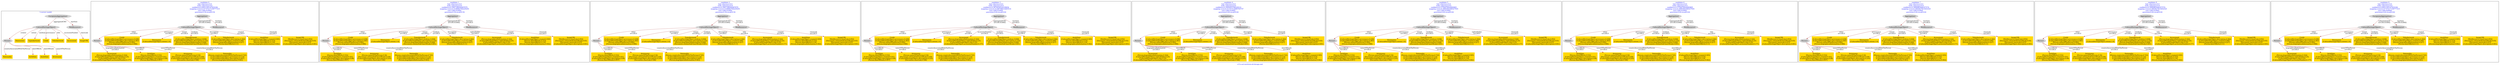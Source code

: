 digraph n0 {
fontcolor="blue"
remincross="true"
label="s13-s-art-institute-of-chicago.xml"
subgraph cluster_0 {
label="1-correct model"
n2[style="filled",color="white",fillcolor="lightgray",label="CulturalHeritageObject1"];
n3[style="filled",color="white",fillcolor="lightgray",label="Person1"];
n4[shape="plaintext",style="filled",fillcolor="gold",label="Dimensions"];
n5[shape="plaintext",style="filled",fillcolor="gold",label="Typeofartwork"];
n6[shape="plaintext",style="filled",fillcolor="gold",label="Credit"];
n7[shape="plaintext",style="filled",fillcolor="gold",label="Titleofartwork"];
n8[shape="plaintext",style="filled",fillcolor="gold",label="Accessionid"];
n9[shape="plaintext",style="filled",fillcolor="gold",label="Nationality"];
n10[shape="plaintext",style="filled",fillcolor="gold",label="birthDate"];
n11[shape="plaintext",style="filled",fillcolor="gold",label="deathDate"];
n12[shape="plaintext",style="filled",fillcolor="gold",label="Artistname"];
n13[style="filled",color="white",fillcolor="lightgray",label="EuropeanaAggregation1"];
n14[style="filled",color="white",fillcolor="lightgray",label="WebResource1"];
n15[shape="plaintext",style="filled",fillcolor="gold",label="ImageURL"];
}
subgraph cluster_1 {
label="candidate 0\nlink coherence:0.0\nnode coherence:0.0\nconfidence:0.6021165147933194\nmapping score:0.31737217159777315\ncost:1300.010002\n-precision:0.54-recall:0.54"
n17[style="filled",color="white",fillcolor="lightgray",label="CulturalHeritageObject1"];
n18[style="filled",color="white",fillcolor="lightgray",label="Person1"];
n19[style="filled",color="white",fillcolor="lightgray",label="Aggregation1"];
n20[style="filled",color="white",fillcolor="lightgray",label="WebResource1"];
n21[shape="plaintext",style="filled",fillcolor="gold",label="Accessionid\n[Person,biographicalInformation,0.324]\n[CulturalHeritageObject,rightsHolder,0.25]\n[CulturalHeritageObject,title,0.25]\n[CulturalHeritageObject,accessionNumber,0.177]"];
n22[shape="plaintext",style="filled",fillcolor="gold",label="Credit\n[CulturalHeritageObject,provenance,0.438]\n[CulturalHeritageObject,description,0.383]\n[Person,nameOfThePerson,0.092]\n[Person,biographicalInformation,0.088]"];
n23[shape="plaintext",style="filled",fillcolor="gold",label="Dimensions\n[CulturalHeritageObject,extent,1.0]"];
n24[shape="plaintext",style="filled",fillcolor="gold",label="birthDate\n[Person,dateOfBirth,0.532]\n[CulturalHeritageObject,created,0.331]\n[CulturalHeritageObject,description,0.08]\n[Person,dateOfDeath,0.057]"];
n25[shape="plaintext",style="filled",fillcolor="gold",label="Typeofartwork\n[CulturalHeritageObject,medium,0.838]\n[CulturalHeritageObject,description,0.152]\n[Person,biographicalInformation,0.008]\n[Document,columnSubClassOfLink,0.001]"];
n26[shape="plaintext",style="filled",fillcolor="gold",label="Titleofartwork\n[CulturalHeritageObject,description,0.364]\n[CulturalHeritageObject,created,0.299]\n[Person,biographicalInformation,0.227]\n[Person,dateOfBirth,0.11]"];
n27[shape="plaintext",style="filled",fillcolor="gold",label="Artistname\n[Person,nameOfThePerson,0.34]\n[Document,columnSubClassOfLink,0.239]\n[CulturalHeritageObject,description,0.235]\n[Document,classLink,0.186]"];
n28[shape="plaintext",style="filled",fillcolor="gold",label="Nationality\n[Person,countryAssociatedWithThePerson,0.725]\n[CulturalHeritageObject,provenance,0.114]\n[CulturalHeritageObject,description,0.097]\n[Person,biographicalInformation,0.063]"];
n29[shape="plaintext",style="filled",fillcolor="gold",label="ImageURL\n[WebResource,classLink,0.954]\n[Document,columnSubClassOfLink,0.03]\n[Document,classLink,0.015]\n[CulturalHeritageObject,description,0.001]"];
n30[shape="plaintext",style="filled",fillcolor="gold",label="deathDate\n[CulturalHeritageObject,created,0.505]\n[Person,dateOfDeath,0.314]\n[Person,dateOfBirth,0.119]\n[Person,biographicalInformation,0.062]"];
}
subgraph cluster_2 {
label="candidate 1\nlink coherence:0.0\nnode coherence:0.0\nconfidence:0.5947188292687879\nmapping score:0.3149062764229293\ncost:1300.010002\n-precision:0.54-recall:0.54"
n32[style="filled",color="white",fillcolor="lightgray",label="CulturalHeritageObject1"];
n33[style="filled",color="white",fillcolor="lightgray",label="Person1"];
n34[style="filled",color="white",fillcolor="lightgray",label="Aggregation1"];
n35[style="filled",color="white",fillcolor="lightgray",label="WebResource1"];
n36[shape="plaintext",style="filled",fillcolor="gold",label="Credit\n[CulturalHeritageObject,provenance,0.438]\n[CulturalHeritageObject,description,0.383]\n[Person,nameOfThePerson,0.092]\n[Person,biographicalInformation,0.088]"];
n37[shape="plaintext",style="filled",fillcolor="gold",label="Dimensions\n[CulturalHeritageObject,extent,1.0]"];
n38[shape="plaintext",style="filled",fillcolor="gold",label="birthDate\n[Person,dateOfBirth,0.532]\n[CulturalHeritageObject,created,0.331]\n[CulturalHeritageObject,description,0.08]\n[Person,dateOfDeath,0.057]"];
n39[shape="plaintext",style="filled",fillcolor="gold",label="Typeofartwork\n[CulturalHeritageObject,medium,0.838]\n[CulturalHeritageObject,description,0.152]\n[Person,biographicalInformation,0.008]\n[Document,columnSubClassOfLink,0.001]"];
n40[shape="plaintext",style="filled",fillcolor="gold",label="Titleofartwork\n[CulturalHeritageObject,description,0.364]\n[CulturalHeritageObject,created,0.299]\n[Person,biographicalInformation,0.227]\n[Person,dateOfBirth,0.11]"];
n41[shape="plaintext",style="filled",fillcolor="gold",label="Artistname\n[Person,nameOfThePerson,0.34]\n[Document,columnSubClassOfLink,0.239]\n[CulturalHeritageObject,description,0.235]\n[Document,classLink,0.186]"];
n42[shape="plaintext",style="filled",fillcolor="gold",label="Nationality\n[Person,countryAssociatedWithThePerson,0.725]\n[CulturalHeritageObject,provenance,0.114]\n[CulturalHeritageObject,description,0.097]\n[Person,biographicalInformation,0.063]"];
n43[shape="plaintext",style="filled",fillcolor="gold",label="Accessionid\n[Person,biographicalInformation,0.324]\n[CulturalHeritageObject,rightsHolder,0.25]\n[CulturalHeritageObject,title,0.25]\n[CulturalHeritageObject,accessionNumber,0.177]"];
n44[shape="plaintext",style="filled",fillcolor="gold",label="ImageURL\n[WebResource,classLink,0.954]\n[Document,columnSubClassOfLink,0.03]\n[Document,classLink,0.015]\n[CulturalHeritageObject,description,0.001]"];
n45[shape="plaintext",style="filled",fillcolor="gold",label="deathDate\n[CulturalHeritageObject,created,0.505]\n[Person,dateOfDeath,0.314]\n[Person,dateOfBirth,0.119]\n[Person,biographicalInformation,0.062]"];
}
subgraph cluster_3 {
label="candidate 2\nlink coherence:0.0\nnode coherence:0.0\nconfidence:0.5947188292687879\nmapping score:0.3149062764229293\ncost:1300.010002\n-precision:0.54-recall:0.54"
n47[style="filled",color="white",fillcolor="lightgray",label="CulturalHeritageObject1"];
n48[style="filled",color="white",fillcolor="lightgray",label="Person1"];
n49[style="filled",color="white",fillcolor="lightgray",label="Aggregation1"];
n50[style="filled",color="white",fillcolor="lightgray",label="WebResource1"];
n51[shape="plaintext",style="filled",fillcolor="gold",label="Credit\n[CulturalHeritageObject,provenance,0.438]\n[CulturalHeritageObject,description,0.383]\n[Person,nameOfThePerson,0.092]\n[Person,biographicalInformation,0.088]"];
n52[shape="plaintext",style="filled",fillcolor="gold",label="Dimensions\n[CulturalHeritageObject,extent,1.0]"];
n53[shape="plaintext",style="filled",fillcolor="gold",label="birthDate\n[Person,dateOfBirth,0.532]\n[CulturalHeritageObject,created,0.331]\n[CulturalHeritageObject,description,0.08]\n[Person,dateOfDeath,0.057]"];
n54[shape="plaintext",style="filled",fillcolor="gold",label="Typeofartwork\n[CulturalHeritageObject,medium,0.838]\n[CulturalHeritageObject,description,0.152]\n[Person,biographicalInformation,0.008]\n[Document,columnSubClassOfLink,0.001]"];
n55[shape="plaintext",style="filled",fillcolor="gold",label="Titleofartwork\n[CulturalHeritageObject,description,0.364]\n[CulturalHeritageObject,created,0.299]\n[Person,biographicalInformation,0.227]\n[Person,dateOfBirth,0.11]"];
n56[shape="plaintext",style="filled",fillcolor="gold",label="Accessionid\n[Person,biographicalInformation,0.324]\n[CulturalHeritageObject,rightsHolder,0.25]\n[CulturalHeritageObject,title,0.25]\n[CulturalHeritageObject,accessionNumber,0.177]"];
n57[shape="plaintext",style="filled",fillcolor="gold",label="Artistname\n[Person,nameOfThePerson,0.34]\n[Document,columnSubClassOfLink,0.239]\n[CulturalHeritageObject,description,0.235]\n[Document,classLink,0.186]"];
n58[shape="plaintext",style="filled",fillcolor="gold",label="Nationality\n[Person,countryAssociatedWithThePerson,0.725]\n[CulturalHeritageObject,provenance,0.114]\n[CulturalHeritageObject,description,0.097]\n[Person,biographicalInformation,0.063]"];
n59[shape="plaintext",style="filled",fillcolor="gold",label="ImageURL\n[WebResource,classLink,0.954]\n[Document,columnSubClassOfLink,0.03]\n[Document,classLink,0.015]\n[CulturalHeritageObject,description,0.001]"];
n60[shape="plaintext",style="filled",fillcolor="gold",label="deathDate\n[CulturalHeritageObject,created,0.505]\n[Person,dateOfDeath,0.314]\n[Person,dateOfBirth,0.119]\n[Person,biographicalInformation,0.062]"];
}
subgraph cluster_4 {
label="candidate 3\nlink coherence:0.0\nnode coherence:0.0\nconfidence:0.5874024524339654\nmapping score:0.31246748414465514\ncost:1300.010002\n-precision:0.62-recall:0.62"
n62[style="filled",color="white",fillcolor="lightgray",label="CulturalHeritageObject1"];
n63[style="filled",color="white",fillcolor="lightgray",label="Person1"];
n64[style="filled",color="white",fillcolor="lightgray",label="Aggregation1"];
n65[style="filled",color="white",fillcolor="lightgray",label="WebResource1"];
n66[shape="plaintext",style="filled",fillcolor="gold",label="Credit\n[CulturalHeritageObject,provenance,0.438]\n[CulturalHeritageObject,description,0.383]\n[Person,nameOfThePerson,0.092]\n[Person,biographicalInformation,0.088]"];
n67[shape="plaintext",style="filled",fillcolor="gold",label="Dimensions\n[CulturalHeritageObject,extent,1.0]"];
n68[shape="plaintext",style="filled",fillcolor="gold",label="birthDate\n[Person,dateOfBirth,0.532]\n[CulturalHeritageObject,created,0.331]\n[CulturalHeritageObject,description,0.08]\n[Person,dateOfDeath,0.057]"];
n69[shape="plaintext",style="filled",fillcolor="gold",label="Accessionid\n[Person,biographicalInformation,0.324]\n[CulturalHeritageObject,rightsHolder,0.25]\n[CulturalHeritageObject,title,0.25]\n[CulturalHeritageObject,accessionNumber,0.177]"];
n70[shape="plaintext",style="filled",fillcolor="gold",label="Typeofartwork\n[CulturalHeritageObject,medium,0.838]\n[CulturalHeritageObject,description,0.152]\n[Person,biographicalInformation,0.008]\n[Document,columnSubClassOfLink,0.001]"];
n71[shape="plaintext",style="filled",fillcolor="gold",label="Titleofartwork\n[CulturalHeritageObject,description,0.364]\n[CulturalHeritageObject,created,0.299]\n[Person,biographicalInformation,0.227]\n[Person,dateOfBirth,0.11]"];
n72[shape="plaintext",style="filled",fillcolor="gold",label="Artistname\n[Person,nameOfThePerson,0.34]\n[Document,columnSubClassOfLink,0.239]\n[CulturalHeritageObject,description,0.235]\n[Document,classLink,0.186]"];
n73[shape="plaintext",style="filled",fillcolor="gold",label="Nationality\n[Person,countryAssociatedWithThePerson,0.725]\n[CulturalHeritageObject,provenance,0.114]\n[CulturalHeritageObject,description,0.097]\n[Person,biographicalInformation,0.063]"];
n74[shape="plaintext",style="filled",fillcolor="gold",label="ImageURL\n[WebResource,classLink,0.954]\n[Document,columnSubClassOfLink,0.03]\n[Document,classLink,0.015]\n[CulturalHeritageObject,description,0.001]"];
n75[shape="plaintext",style="filled",fillcolor="gold",label="deathDate\n[CulturalHeritageObject,created,0.505]\n[Person,dateOfDeath,0.314]\n[Person,dateOfBirth,0.119]\n[Person,biographicalInformation,0.062]"];
}
subgraph cluster_5 {
label="candidate 4\nlink coherence:0.0\nnode coherence:0.0\nconfidence:0.5830453780229121\nmapping score:0.31101512600763737\ncost:1300.010002\n-precision:0.62-recall:0.62"
n77[style="filled",color="white",fillcolor="lightgray",label="CulturalHeritageObject1"];
n78[style="filled",color="white",fillcolor="lightgray",label="Person1"];
n79[style="filled",color="white",fillcolor="lightgray",label="Aggregation1"];
n80[style="filled",color="white",fillcolor="lightgray",label="WebResource1"];
n81[shape="plaintext",style="filled",fillcolor="gold",label="Accessionid\n[Person,biographicalInformation,0.324]\n[CulturalHeritageObject,rightsHolder,0.25]\n[CulturalHeritageObject,title,0.25]\n[CulturalHeritageObject,accessionNumber,0.177]"];
n82[shape="plaintext",style="filled",fillcolor="gold",label="Credit\n[CulturalHeritageObject,provenance,0.438]\n[CulturalHeritageObject,description,0.383]\n[Person,nameOfThePerson,0.092]\n[Person,biographicalInformation,0.088]"];
n83[shape="plaintext",style="filled",fillcolor="gold",label="Dimensions\n[CulturalHeritageObject,extent,1.0]"];
n84[shape="plaintext",style="filled",fillcolor="gold",label="birthDate\n[Person,dateOfBirth,0.532]\n[CulturalHeritageObject,created,0.331]\n[CulturalHeritageObject,description,0.08]\n[Person,dateOfDeath,0.057]"];
n85[shape="plaintext",style="filled",fillcolor="gold",label="Typeofartwork\n[CulturalHeritageObject,medium,0.838]\n[CulturalHeritageObject,description,0.152]\n[Person,biographicalInformation,0.008]\n[Document,columnSubClassOfLink,0.001]"];
n86[shape="plaintext",style="filled",fillcolor="gold",label="Titleofartwork\n[CulturalHeritageObject,description,0.364]\n[CulturalHeritageObject,created,0.299]\n[Person,biographicalInformation,0.227]\n[Person,dateOfBirth,0.11]"];
n87[shape="plaintext",style="filled",fillcolor="gold",label="Artistname\n[Person,nameOfThePerson,0.34]\n[Document,columnSubClassOfLink,0.239]\n[CulturalHeritageObject,description,0.235]\n[Document,classLink,0.186]"];
n88[shape="plaintext",style="filled",fillcolor="gold",label="Nationality\n[Person,countryAssociatedWithThePerson,0.725]\n[CulturalHeritageObject,provenance,0.114]\n[CulturalHeritageObject,description,0.097]\n[Person,biographicalInformation,0.063]"];
n89[shape="plaintext",style="filled",fillcolor="gold",label="deathDate\n[CulturalHeritageObject,created,0.505]\n[Person,dateOfDeath,0.314]\n[Person,dateOfBirth,0.119]\n[Person,biographicalInformation,0.062]"];
n90[shape="plaintext",style="filled",fillcolor="gold",label="ImageURL\n[WebResource,classLink,0.954]\n[Document,columnSubClassOfLink,0.03]\n[Document,classLink,0.015]\n[CulturalHeritageObject,description,0.001]"];
}
subgraph cluster_6 {
label="candidate 5\nlink coherence:0.0\nnode coherence:0.0\nconfidence:0.5756476924983805\nmapping score:0.3085492308327935\ncost:1300.010002\n-precision:0.62-recall:0.62"
n92[style="filled",color="white",fillcolor="lightgray",label="CulturalHeritageObject1"];
n93[style="filled",color="white",fillcolor="lightgray",label="Person1"];
n94[style="filled",color="white",fillcolor="lightgray",label="Aggregation1"];
n95[style="filled",color="white",fillcolor="lightgray",label="WebResource1"];
n96[shape="plaintext",style="filled",fillcolor="gold",label="Credit\n[CulturalHeritageObject,provenance,0.438]\n[CulturalHeritageObject,description,0.383]\n[Person,nameOfThePerson,0.092]\n[Person,biographicalInformation,0.088]"];
n97[shape="plaintext",style="filled",fillcolor="gold",label="Dimensions\n[CulturalHeritageObject,extent,1.0]"];
n98[shape="plaintext",style="filled",fillcolor="gold",label="birthDate\n[Person,dateOfBirth,0.532]\n[CulturalHeritageObject,created,0.331]\n[CulturalHeritageObject,description,0.08]\n[Person,dateOfDeath,0.057]"];
n99[shape="plaintext",style="filled",fillcolor="gold",label="Typeofartwork\n[CulturalHeritageObject,medium,0.838]\n[CulturalHeritageObject,description,0.152]\n[Person,biographicalInformation,0.008]\n[Document,columnSubClassOfLink,0.001]"];
n100[shape="plaintext",style="filled",fillcolor="gold",label="Titleofartwork\n[CulturalHeritageObject,description,0.364]\n[CulturalHeritageObject,created,0.299]\n[Person,biographicalInformation,0.227]\n[Person,dateOfBirth,0.11]"];
n101[shape="plaintext",style="filled",fillcolor="gold",label="Artistname\n[Person,nameOfThePerson,0.34]\n[Document,columnSubClassOfLink,0.239]\n[CulturalHeritageObject,description,0.235]\n[Document,classLink,0.186]"];
n102[shape="plaintext",style="filled",fillcolor="gold",label="Nationality\n[Person,countryAssociatedWithThePerson,0.725]\n[CulturalHeritageObject,provenance,0.114]\n[CulturalHeritageObject,description,0.097]\n[Person,biographicalInformation,0.063]"];
n103[shape="plaintext",style="filled",fillcolor="gold",label="deathDate\n[CulturalHeritageObject,created,0.505]\n[Person,dateOfDeath,0.314]\n[Person,dateOfBirth,0.119]\n[Person,biographicalInformation,0.062]"];
n104[shape="plaintext",style="filled",fillcolor="gold",label="Accessionid\n[Person,biographicalInformation,0.324]\n[CulturalHeritageObject,rightsHolder,0.25]\n[CulturalHeritageObject,title,0.25]\n[CulturalHeritageObject,accessionNumber,0.177]"];
n105[shape="plaintext",style="filled",fillcolor="gold",label="ImageURL\n[WebResource,classLink,0.954]\n[Document,columnSubClassOfLink,0.03]\n[Document,classLink,0.015]\n[CulturalHeritageObject,description,0.001]"];
}
subgraph cluster_7 {
label="candidate 6\nlink coherence:0.0\nnode coherence:0.0\nconfidence:0.5756476924983805\nmapping score:0.3085492308327935\ncost:1300.010002\n-precision:0.62-recall:0.62"
n107[style="filled",color="white",fillcolor="lightgray",label="CulturalHeritageObject1"];
n108[style="filled",color="white",fillcolor="lightgray",label="Person1"];
n109[style="filled",color="white",fillcolor="lightgray",label="Aggregation1"];
n110[style="filled",color="white",fillcolor="lightgray",label="WebResource1"];
n111[shape="plaintext",style="filled",fillcolor="gold",label="Credit\n[CulturalHeritageObject,provenance,0.438]\n[CulturalHeritageObject,description,0.383]\n[Person,nameOfThePerson,0.092]\n[Person,biographicalInformation,0.088]"];
n112[shape="plaintext",style="filled",fillcolor="gold",label="Dimensions\n[CulturalHeritageObject,extent,1.0]"];
n113[shape="plaintext",style="filled",fillcolor="gold",label="birthDate\n[Person,dateOfBirth,0.532]\n[CulturalHeritageObject,created,0.331]\n[CulturalHeritageObject,description,0.08]\n[Person,dateOfDeath,0.057]"];
n114[shape="plaintext",style="filled",fillcolor="gold",label="Typeofartwork\n[CulturalHeritageObject,medium,0.838]\n[CulturalHeritageObject,description,0.152]\n[Person,biographicalInformation,0.008]\n[Document,columnSubClassOfLink,0.001]"];
n115[shape="plaintext",style="filled",fillcolor="gold",label="Titleofartwork\n[CulturalHeritageObject,description,0.364]\n[CulturalHeritageObject,created,0.299]\n[Person,biographicalInformation,0.227]\n[Person,dateOfBirth,0.11]"];
n116[shape="plaintext",style="filled",fillcolor="gold",label="Accessionid\n[Person,biographicalInformation,0.324]\n[CulturalHeritageObject,rightsHolder,0.25]\n[CulturalHeritageObject,title,0.25]\n[CulturalHeritageObject,accessionNumber,0.177]"];
n117[shape="plaintext",style="filled",fillcolor="gold",label="Artistname\n[Person,nameOfThePerson,0.34]\n[Document,columnSubClassOfLink,0.239]\n[CulturalHeritageObject,description,0.235]\n[Document,classLink,0.186]"];
n118[shape="plaintext",style="filled",fillcolor="gold",label="Nationality\n[Person,countryAssociatedWithThePerson,0.725]\n[CulturalHeritageObject,provenance,0.114]\n[CulturalHeritageObject,description,0.097]\n[Person,biographicalInformation,0.063]"];
n119[shape="plaintext",style="filled",fillcolor="gold",label="deathDate\n[CulturalHeritageObject,created,0.505]\n[Person,dateOfDeath,0.314]\n[Person,dateOfBirth,0.119]\n[Person,biographicalInformation,0.062]"];
n120[shape="plaintext",style="filled",fillcolor="gold",label="ImageURL\n[WebResource,classLink,0.954]\n[Document,columnSubClassOfLink,0.03]\n[Document,classLink,0.015]\n[CulturalHeritageObject,description,0.001]"];
}
subgraph cluster_8 {
label="candidate 7\nlink coherence:0.0\nnode coherence:0.0\nconfidence:0.5690883446357574\nmapping score:0.3063627815452525\ncost:1300.010002\n-precision:0.62-recall:0.62"
n122[style="filled",color="white",fillcolor="lightgray",label="CulturalHeritageObject1"];
n123[style="filled",color="white",fillcolor="lightgray",label="Person1"];
n124[style="filled",color="white",fillcolor="lightgray",label="Aggregation1"];
n125[style="filled",color="white",fillcolor="lightgray",label="WebResource1"];
n126[shape="plaintext",style="filled",fillcolor="gold",label="Credit\n[CulturalHeritageObject,provenance,0.438]\n[CulturalHeritageObject,description,0.383]\n[Person,nameOfThePerson,0.092]\n[Person,biographicalInformation,0.088]"];
n127[shape="plaintext",style="filled",fillcolor="gold",label="Dimensions\n[CulturalHeritageObject,extent,1.0]"];
n128[shape="plaintext",style="filled",fillcolor="gold",label="birthDate\n[Person,dateOfBirth,0.532]\n[CulturalHeritageObject,created,0.331]\n[CulturalHeritageObject,description,0.08]\n[Person,dateOfDeath,0.057]"];
n129[shape="plaintext",style="filled",fillcolor="gold",label="Typeofartwork\n[CulturalHeritageObject,medium,0.838]\n[CulturalHeritageObject,description,0.152]\n[Person,biographicalInformation,0.008]\n[Document,columnSubClassOfLink,0.001]"];
n130[shape="plaintext",style="filled",fillcolor="gold",label="Artistname\n[Person,nameOfThePerson,0.34]\n[Document,columnSubClassOfLink,0.239]\n[CulturalHeritageObject,description,0.235]\n[Document,classLink,0.186]"];
n131[shape="plaintext",style="filled",fillcolor="gold",label="Nationality\n[Person,countryAssociatedWithThePerson,0.725]\n[CulturalHeritageObject,provenance,0.114]\n[CulturalHeritageObject,description,0.097]\n[Person,biographicalInformation,0.063]"];
n132[shape="plaintext",style="filled",fillcolor="gold",label="deathDate\n[CulturalHeritageObject,created,0.505]\n[Person,dateOfDeath,0.314]\n[Person,dateOfBirth,0.119]\n[Person,biographicalInformation,0.062]"];
n133[shape="plaintext",style="filled",fillcolor="gold",label="Accessionid\n[Person,biographicalInformation,0.324]\n[CulturalHeritageObject,rightsHolder,0.25]\n[CulturalHeritageObject,title,0.25]\n[CulturalHeritageObject,accessionNumber,0.177]"];
n134[shape="plaintext",style="filled",fillcolor="gold",label="ImageURL\n[WebResource,classLink,0.954]\n[Document,columnSubClassOfLink,0.03]\n[Document,classLink,0.015]\n[CulturalHeritageObject,description,0.001]"];
n135[shape="plaintext",style="filled",fillcolor="gold",label="Titleofartwork\n[CulturalHeritageObject,description,0.364]\n[CulturalHeritageObject,created,0.299]\n[Person,biographicalInformation,0.227]\n[Person,dateOfBirth,0.11]"];
}
subgraph cluster_9 {
label="candidate 8\nlink coherence:0.0\nnode coherence:0.0\nconfidence:0.5690883446357574\nmapping score:0.3063627815452525\ncost:1300.010002\n-precision:0.62-recall:0.62"
n137[style="filled",color="white",fillcolor="lightgray",label="CulturalHeritageObject1"];
n138[style="filled",color="white",fillcolor="lightgray",label="Person1"];
n139[style="filled",color="white",fillcolor="lightgray",label="Aggregation1"];
n140[style="filled",color="white",fillcolor="lightgray",label="WebResource1"];
n141[shape="plaintext",style="filled",fillcolor="gold",label="Credit\n[CulturalHeritageObject,provenance,0.438]\n[CulturalHeritageObject,description,0.383]\n[Person,nameOfThePerson,0.092]\n[Person,biographicalInformation,0.088]"];
n142[shape="plaintext",style="filled",fillcolor="gold",label="Dimensions\n[CulturalHeritageObject,extent,1.0]"];
n143[shape="plaintext",style="filled",fillcolor="gold",label="birthDate\n[Person,dateOfBirth,0.532]\n[CulturalHeritageObject,created,0.331]\n[CulturalHeritageObject,description,0.08]\n[Person,dateOfDeath,0.057]"];
n144[shape="plaintext",style="filled",fillcolor="gold",label="Typeofartwork\n[CulturalHeritageObject,medium,0.838]\n[CulturalHeritageObject,description,0.152]\n[Person,biographicalInformation,0.008]\n[Document,columnSubClassOfLink,0.001]"];
n145[shape="plaintext",style="filled",fillcolor="gold",label="Accessionid\n[Person,biographicalInformation,0.324]\n[CulturalHeritageObject,rightsHolder,0.25]\n[CulturalHeritageObject,title,0.25]\n[CulturalHeritageObject,accessionNumber,0.177]"];
n146[shape="plaintext",style="filled",fillcolor="gold",label="Artistname\n[Person,nameOfThePerson,0.34]\n[Document,columnSubClassOfLink,0.239]\n[CulturalHeritageObject,description,0.235]\n[Document,classLink,0.186]"];
n147[shape="plaintext",style="filled",fillcolor="gold",label="Nationality\n[Person,countryAssociatedWithThePerson,0.725]\n[CulturalHeritageObject,provenance,0.114]\n[CulturalHeritageObject,description,0.097]\n[Person,biographicalInformation,0.063]"];
n148[shape="plaintext",style="filled",fillcolor="gold",label="deathDate\n[CulturalHeritageObject,created,0.505]\n[Person,dateOfDeath,0.314]\n[Person,dateOfBirth,0.119]\n[Person,biographicalInformation,0.062]"];
n149[shape="plaintext",style="filled",fillcolor="gold",label="ImageURL\n[WebResource,classLink,0.954]\n[Document,columnSubClassOfLink,0.03]\n[Document,classLink,0.015]\n[CulturalHeritageObject,description,0.001]"];
n150[shape="plaintext",style="filled",fillcolor="gold",label="Titleofartwork\n[CulturalHeritageObject,description,0.364]\n[CulturalHeritageObject,created,0.299]\n[Person,biographicalInformation,0.227]\n[Person,dateOfBirth,0.11]"];
}
subgraph cluster_10 {
label="candidate 9\nlink coherence:0.0\nnode coherence:0.0\nconfidence:0.6021165147933194\nmapping score:0.31737217159777315\ncost:1300.020004\n-precision:0.62-recall:0.62"
n152[style="filled",color="white",fillcolor="lightgray",label="CulturalHeritageObject1"];
n153[style="filled",color="white",fillcolor="lightgray",label="Person1"];
n154[style="filled",color="white",fillcolor="lightgray",label="EuropeanaAggregation1"];
n155[style="filled",color="white",fillcolor="lightgray",label="WebResource1"];
n156[shape="plaintext",style="filled",fillcolor="gold",label="Accessionid\n[Person,biographicalInformation,0.324]\n[CulturalHeritageObject,rightsHolder,0.25]\n[CulturalHeritageObject,title,0.25]\n[CulturalHeritageObject,accessionNumber,0.177]"];
n157[shape="plaintext",style="filled",fillcolor="gold",label="Credit\n[CulturalHeritageObject,provenance,0.438]\n[CulturalHeritageObject,description,0.383]\n[Person,nameOfThePerson,0.092]\n[Person,biographicalInformation,0.088]"];
n158[shape="plaintext",style="filled",fillcolor="gold",label="Dimensions\n[CulturalHeritageObject,extent,1.0]"];
n159[shape="plaintext",style="filled",fillcolor="gold",label="birthDate\n[Person,dateOfBirth,0.532]\n[CulturalHeritageObject,created,0.331]\n[CulturalHeritageObject,description,0.08]\n[Person,dateOfDeath,0.057]"];
n160[shape="plaintext",style="filled",fillcolor="gold",label="Typeofartwork\n[CulturalHeritageObject,medium,0.838]\n[CulturalHeritageObject,description,0.152]\n[Person,biographicalInformation,0.008]\n[Document,columnSubClassOfLink,0.001]"];
n161[shape="plaintext",style="filled",fillcolor="gold",label="Titleofartwork\n[CulturalHeritageObject,description,0.364]\n[CulturalHeritageObject,created,0.299]\n[Person,biographicalInformation,0.227]\n[Person,dateOfBirth,0.11]"];
n162[shape="plaintext",style="filled",fillcolor="gold",label="Artistname\n[Person,nameOfThePerson,0.34]\n[Document,columnSubClassOfLink,0.239]\n[CulturalHeritageObject,description,0.235]\n[Document,classLink,0.186]"];
n163[shape="plaintext",style="filled",fillcolor="gold",label="Nationality\n[Person,countryAssociatedWithThePerson,0.725]\n[CulturalHeritageObject,provenance,0.114]\n[CulturalHeritageObject,description,0.097]\n[Person,biographicalInformation,0.063]"];
n164[shape="plaintext",style="filled",fillcolor="gold",label="ImageURL\n[WebResource,classLink,0.954]\n[Document,columnSubClassOfLink,0.03]\n[Document,classLink,0.015]\n[CulturalHeritageObject,description,0.001]"];
n165[shape="plaintext",style="filled",fillcolor="gold",label="deathDate\n[CulturalHeritageObject,created,0.505]\n[Person,dateOfDeath,0.314]\n[Person,dateOfBirth,0.119]\n[Person,biographicalInformation,0.062]"];
}
n2 -> n3[color="brown",fontcolor="black",label="creator"]
n2 -> n4[color="brown",fontcolor="black",label="extent"]
n2 -> n5[color="brown",fontcolor="black",label="medium"]
n2 -> n6[color="brown",fontcolor="black",label="provenance"]
n2 -> n7[color="brown",fontcolor="black",label="title"]
n2 -> n8[color="brown",fontcolor="black",label="accessionNumber"]
n3 -> n9[color="brown",fontcolor="black",label="countryAssociatedWithThePerson"]
n3 -> n10[color="brown",fontcolor="black",label="dateOfBirth"]
n3 -> n11[color="brown",fontcolor="black",label="dateOfDeath"]
n3 -> n12[color="brown",fontcolor="black",label="nameOfThePerson"]
n13 -> n2[color="brown",fontcolor="black",label="aggregatedCHO"]
n13 -> n14[color="brown",fontcolor="black",label="hasView"]
n14 -> n15[color="brown",fontcolor="black",label="classLink"]
n17 -> n18[color="brown",fontcolor="black",label="sitter\nw=100.0"]
n19 -> n17[color="brown",fontcolor="black",label="aggregatedCHO\nw=100.010002"]
n19 -> n20[color="brown",fontcolor="black",label="hasView\nw=100.0"]
n18 -> n21[color="brown",fontcolor="black",label="biographicalInformation\nw=100.0"]
n17 -> n22[color="brown",fontcolor="black",label="provenance\nw=100.0"]
n17 -> n23[color="brown",fontcolor="black",label="extent\nw=100.0"]
n18 -> n24[color="brown",fontcolor="black",label="dateOfBirth\nw=100.0"]
n17 -> n25[color="brown",fontcolor="black",label="medium\nw=100.0"]
n17 -> n26[color="brown",fontcolor="black",label="description\nw=100.0"]
n18 -> n27[color="brown",fontcolor="black",label="nameOfThePerson\nw=100.0"]
n18 -> n28[color="brown",fontcolor="black",label="countryAssociatedWithThePerson\nw=100.0"]
n20 -> n29[color="brown",fontcolor="black",label="classLink\nw=100.0"]
n17 -> n30[color="brown",fontcolor="black",label="created\nw=100.0"]
n32 -> n33[color="brown",fontcolor="black",label="sitter\nw=100.0"]
n34 -> n32[color="brown",fontcolor="black",label="aggregatedCHO\nw=100.010002"]
n34 -> n35[color="brown",fontcolor="black",label="hasView\nw=100.0"]
n32 -> n36[color="brown",fontcolor="black",label="provenance\nw=100.0"]
n32 -> n37[color="brown",fontcolor="black",label="extent\nw=100.0"]
n33 -> n38[color="brown",fontcolor="black",label="dateOfBirth\nw=100.0"]
n32 -> n39[color="brown",fontcolor="black",label="medium\nw=100.0"]
n32 -> n40[color="brown",fontcolor="black",label="description\nw=100.0"]
n33 -> n41[color="brown",fontcolor="black",label="nameOfThePerson\nw=100.0"]
n33 -> n42[color="brown",fontcolor="black",label="countryAssociatedWithThePerson\nw=100.0"]
n32 -> n43[color="brown",fontcolor="black",label="rightsHolder\nw=100.0"]
n35 -> n44[color="brown",fontcolor="black",label="classLink\nw=100.0"]
n32 -> n45[color="brown",fontcolor="black",label="created\nw=100.0"]
n47 -> n48[color="brown",fontcolor="black",label="sitter\nw=100.0"]
n49 -> n47[color="brown",fontcolor="black",label="aggregatedCHO\nw=100.010002"]
n49 -> n50[color="brown",fontcolor="black",label="hasView\nw=100.0"]
n47 -> n51[color="brown",fontcolor="black",label="provenance\nw=100.0"]
n47 -> n52[color="brown",fontcolor="black",label="extent\nw=100.0"]
n48 -> n53[color="brown",fontcolor="black",label="dateOfBirth\nw=100.0"]
n47 -> n54[color="brown",fontcolor="black",label="medium\nw=100.0"]
n47 -> n55[color="brown",fontcolor="black",label="description\nw=100.0"]
n47 -> n56[color="brown",fontcolor="black",label="title\nw=100.0"]
n48 -> n57[color="brown",fontcolor="black",label="nameOfThePerson\nw=100.0"]
n48 -> n58[color="brown",fontcolor="black",label="countryAssociatedWithThePerson\nw=100.0"]
n50 -> n59[color="brown",fontcolor="black",label="classLink\nw=100.0"]
n47 -> n60[color="brown",fontcolor="black",label="created\nw=100.0"]
n62 -> n63[color="brown",fontcolor="black",label="sitter\nw=100.0"]
n64 -> n62[color="brown",fontcolor="black",label="aggregatedCHO\nw=100.010002"]
n64 -> n65[color="brown",fontcolor="black",label="hasView\nw=100.0"]
n62 -> n66[color="brown",fontcolor="black",label="provenance\nw=100.0"]
n62 -> n67[color="brown",fontcolor="black",label="extent\nw=100.0"]
n63 -> n68[color="brown",fontcolor="black",label="dateOfBirth\nw=100.0"]
n62 -> n69[color="brown",fontcolor="black",label="accessionNumber\nw=100.0"]
n62 -> n70[color="brown",fontcolor="black",label="medium\nw=100.0"]
n62 -> n71[color="brown",fontcolor="black",label="description\nw=100.0"]
n63 -> n72[color="brown",fontcolor="black",label="nameOfThePerson\nw=100.0"]
n63 -> n73[color="brown",fontcolor="black",label="countryAssociatedWithThePerson\nw=100.0"]
n65 -> n74[color="brown",fontcolor="black",label="classLink\nw=100.0"]
n62 -> n75[color="brown",fontcolor="black",label="created\nw=100.0"]
n77 -> n78[color="brown",fontcolor="black",label="sitter\nw=100.0"]
n79 -> n77[color="brown",fontcolor="black",label="aggregatedCHO\nw=100.010002"]
n79 -> n80[color="brown",fontcolor="black",label="hasView\nw=100.0"]
n78 -> n81[color="brown",fontcolor="black",label="biographicalInformation\nw=100.0"]
n77 -> n82[color="brown",fontcolor="black",label="provenance\nw=100.0"]
n77 -> n83[color="brown",fontcolor="black",label="extent\nw=100.0"]
n78 -> n84[color="brown",fontcolor="black",label="dateOfBirth\nw=100.0"]
n77 -> n85[color="brown",fontcolor="black",label="medium\nw=100.0"]
n77 -> n86[color="brown",fontcolor="black",label="description\nw=100.0"]
n78 -> n87[color="brown",fontcolor="black",label="nameOfThePerson\nw=100.0"]
n78 -> n88[color="brown",fontcolor="black",label="countryAssociatedWithThePerson\nw=100.0"]
n78 -> n89[color="brown",fontcolor="black",label="dateOfDeath\nw=100.0"]
n80 -> n90[color="brown",fontcolor="black",label="classLink\nw=100.0"]
n92 -> n93[color="brown",fontcolor="black",label="sitter\nw=100.0"]
n94 -> n92[color="brown",fontcolor="black",label="aggregatedCHO\nw=100.010002"]
n94 -> n95[color="brown",fontcolor="black",label="hasView\nw=100.0"]
n92 -> n96[color="brown",fontcolor="black",label="provenance\nw=100.0"]
n92 -> n97[color="brown",fontcolor="black",label="extent\nw=100.0"]
n93 -> n98[color="brown",fontcolor="black",label="dateOfBirth\nw=100.0"]
n92 -> n99[color="brown",fontcolor="black",label="medium\nw=100.0"]
n92 -> n100[color="brown",fontcolor="black",label="description\nw=100.0"]
n93 -> n101[color="brown",fontcolor="black",label="nameOfThePerson\nw=100.0"]
n93 -> n102[color="brown",fontcolor="black",label="countryAssociatedWithThePerson\nw=100.0"]
n93 -> n103[color="brown",fontcolor="black",label="dateOfDeath\nw=100.0"]
n92 -> n104[color="brown",fontcolor="black",label="rightsHolder\nw=100.0"]
n95 -> n105[color="brown",fontcolor="black",label="classLink\nw=100.0"]
n107 -> n108[color="brown",fontcolor="black",label="sitter\nw=100.0"]
n109 -> n107[color="brown",fontcolor="black",label="aggregatedCHO\nw=100.010002"]
n109 -> n110[color="brown",fontcolor="black",label="hasView\nw=100.0"]
n107 -> n111[color="brown",fontcolor="black",label="provenance\nw=100.0"]
n107 -> n112[color="brown",fontcolor="black",label="extent\nw=100.0"]
n108 -> n113[color="brown",fontcolor="black",label="dateOfBirth\nw=100.0"]
n107 -> n114[color="brown",fontcolor="black",label="medium\nw=100.0"]
n107 -> n115[color="brown",fontcolor="black",label="description\nw=100.0"]
n107 -> n116[color="brown",fontcolor="black",label="title\nw=100.0"]
n108 -> n117[color="brown",fontcolor="black",label="nameOfThePerson\nw=100.0"]
n108 -> n118[color="brown",fontcolor="black",label="countryAssociatedWithThePerson\nw=100.0"]
n108 -> n119[color="brown",fontcolor="black",label="dateOfDeath\nw=100.0"]
n110 -> n120[color="brown",fontcolor="black",label="classLink\nw=100.0"]
n122 -> n123[color="brown",fontcolor="black",label="sitter\nw=100.0"]
n124 -> n122[color="brown",fontcolor="black",label="aggregatedCHO\nw=100.010002"]
n124 -> n125[color="brown",fontcolor="black",label="hasView\nw=100.0"]
n122 -> n126[color="brown",fontcolor="black",label="provenance\nw=100.0"]
n122 -> n127[color="brown",fontcolor="black",label="extent\nw=100.0"]
n123 -> n128[color="brown",fontcolor="black",label="dateOfBirth\nw=100.0"]
n122 -> n129[color="brown",fontcolor="black",label="medium\nw=100.0"]
n123 -> n130[color="brown",fontcolor="black",label="nameOfThePerson\nw=100.0"]
n123 -> n131[color="brown",fontcolor="black",label="countryAssociatedWithThePerson\nw=100.0"]
n123 -> n132[color="brown",fontcolor="black",label="dateOfDeath\nw=100.0"]
n122 -> n133[color="brown",fontcolor="black",label="rightsHolder\nw=100.0"]
n125 -> n134[color="brown",fontcolor="black",label="classLink\nw=100.0"]
n122 -> n135[color="brown",fontcolor="black",label="created\nw=100.0"]
n137 -> n138[color="brown",fontcolor="black",label="sitter\nw=100.0"]
n139 -> n137[color="brown",fontcolor="black",label="aggregatedCHO\nw=100.010002"]
n139 -> n140[color="brown",fontcolor="black",label="hasView\nw=100.0"]
n137 -> n141[color="brown",fontcolor="black",label="provenance\nw=100.0"]
n137 -> n142[color="brown",fontcolor="black",label="extent\nw=100.0"]
n138 -> n143[color="brown",fontcolor="black",label="dateOfBirth\nw=100.0"]
n137 -> n144[color="brown",fontcolor="black",label="medium\nw=100.0"]
n137 -> n145[color="brown",fontcolor="black",label="title\nw=100.0"]
n138 -> n146[color="brown",fontcolor="black",label="nameOfThePerson\nw=100.0"]
n138 -> n147[color="brown",fontcolor="black",label="countryAssociatedWithThePerson\nw=100.0"]
n138 -> n148[color="brown",fontcolor="black",label="dateOfDeath\nw=100.0"]
n140 -> n149[color="brown",fontcolor="black",label="classLink\nw=100.0"]
n137 -> n150[color="brown",fontcolor="black",label="created\nw=100.0"]
n152 -> n153[color="brown",fontcolor="black",label="sitter\nw=100.0"]
n154 -> n152[color="brown",fontcolor="black",label="isAnnotationOf\nw=100.010002"]
n154 -> n155[color="brown",fontcolor="black",label="hasView\nw=100.010002"]
n153 -> n156[color="brown",fontcolor="black",label="biographicalInformation\nw=100.0"]
n152 -> n157[color="brown",fontcolor="black",label="provenance\nw=100.0"]
n152 -> n158[color="brown",fontcolor="black",label="extent\nw=100.0"]
n153 -> n159[color="brown",fontcolor="black",label="dateOfBirth\nw=100.0"]
n152 -> n160[color="brown",fontcolor="black",label="medium\nw=100.0"]
n152 -> n161[color="brown",fontcolor="black",label="description\nw=100.0"]
n153 -> n162[color="brown",fontcolor="black",label="nameOfThePerson\nw=100.0"]
n153 -> n163[color="brown",fontcolor="black",label="countryAssociatedWithThePerson\nw=100.0"]
n155 -> n164[color="brown",fontcolor="black",label="classLink\nw=100.0"]
n152 -> n165[color="brown",fontcolor="black",label="created\nw=100.0"]
}
